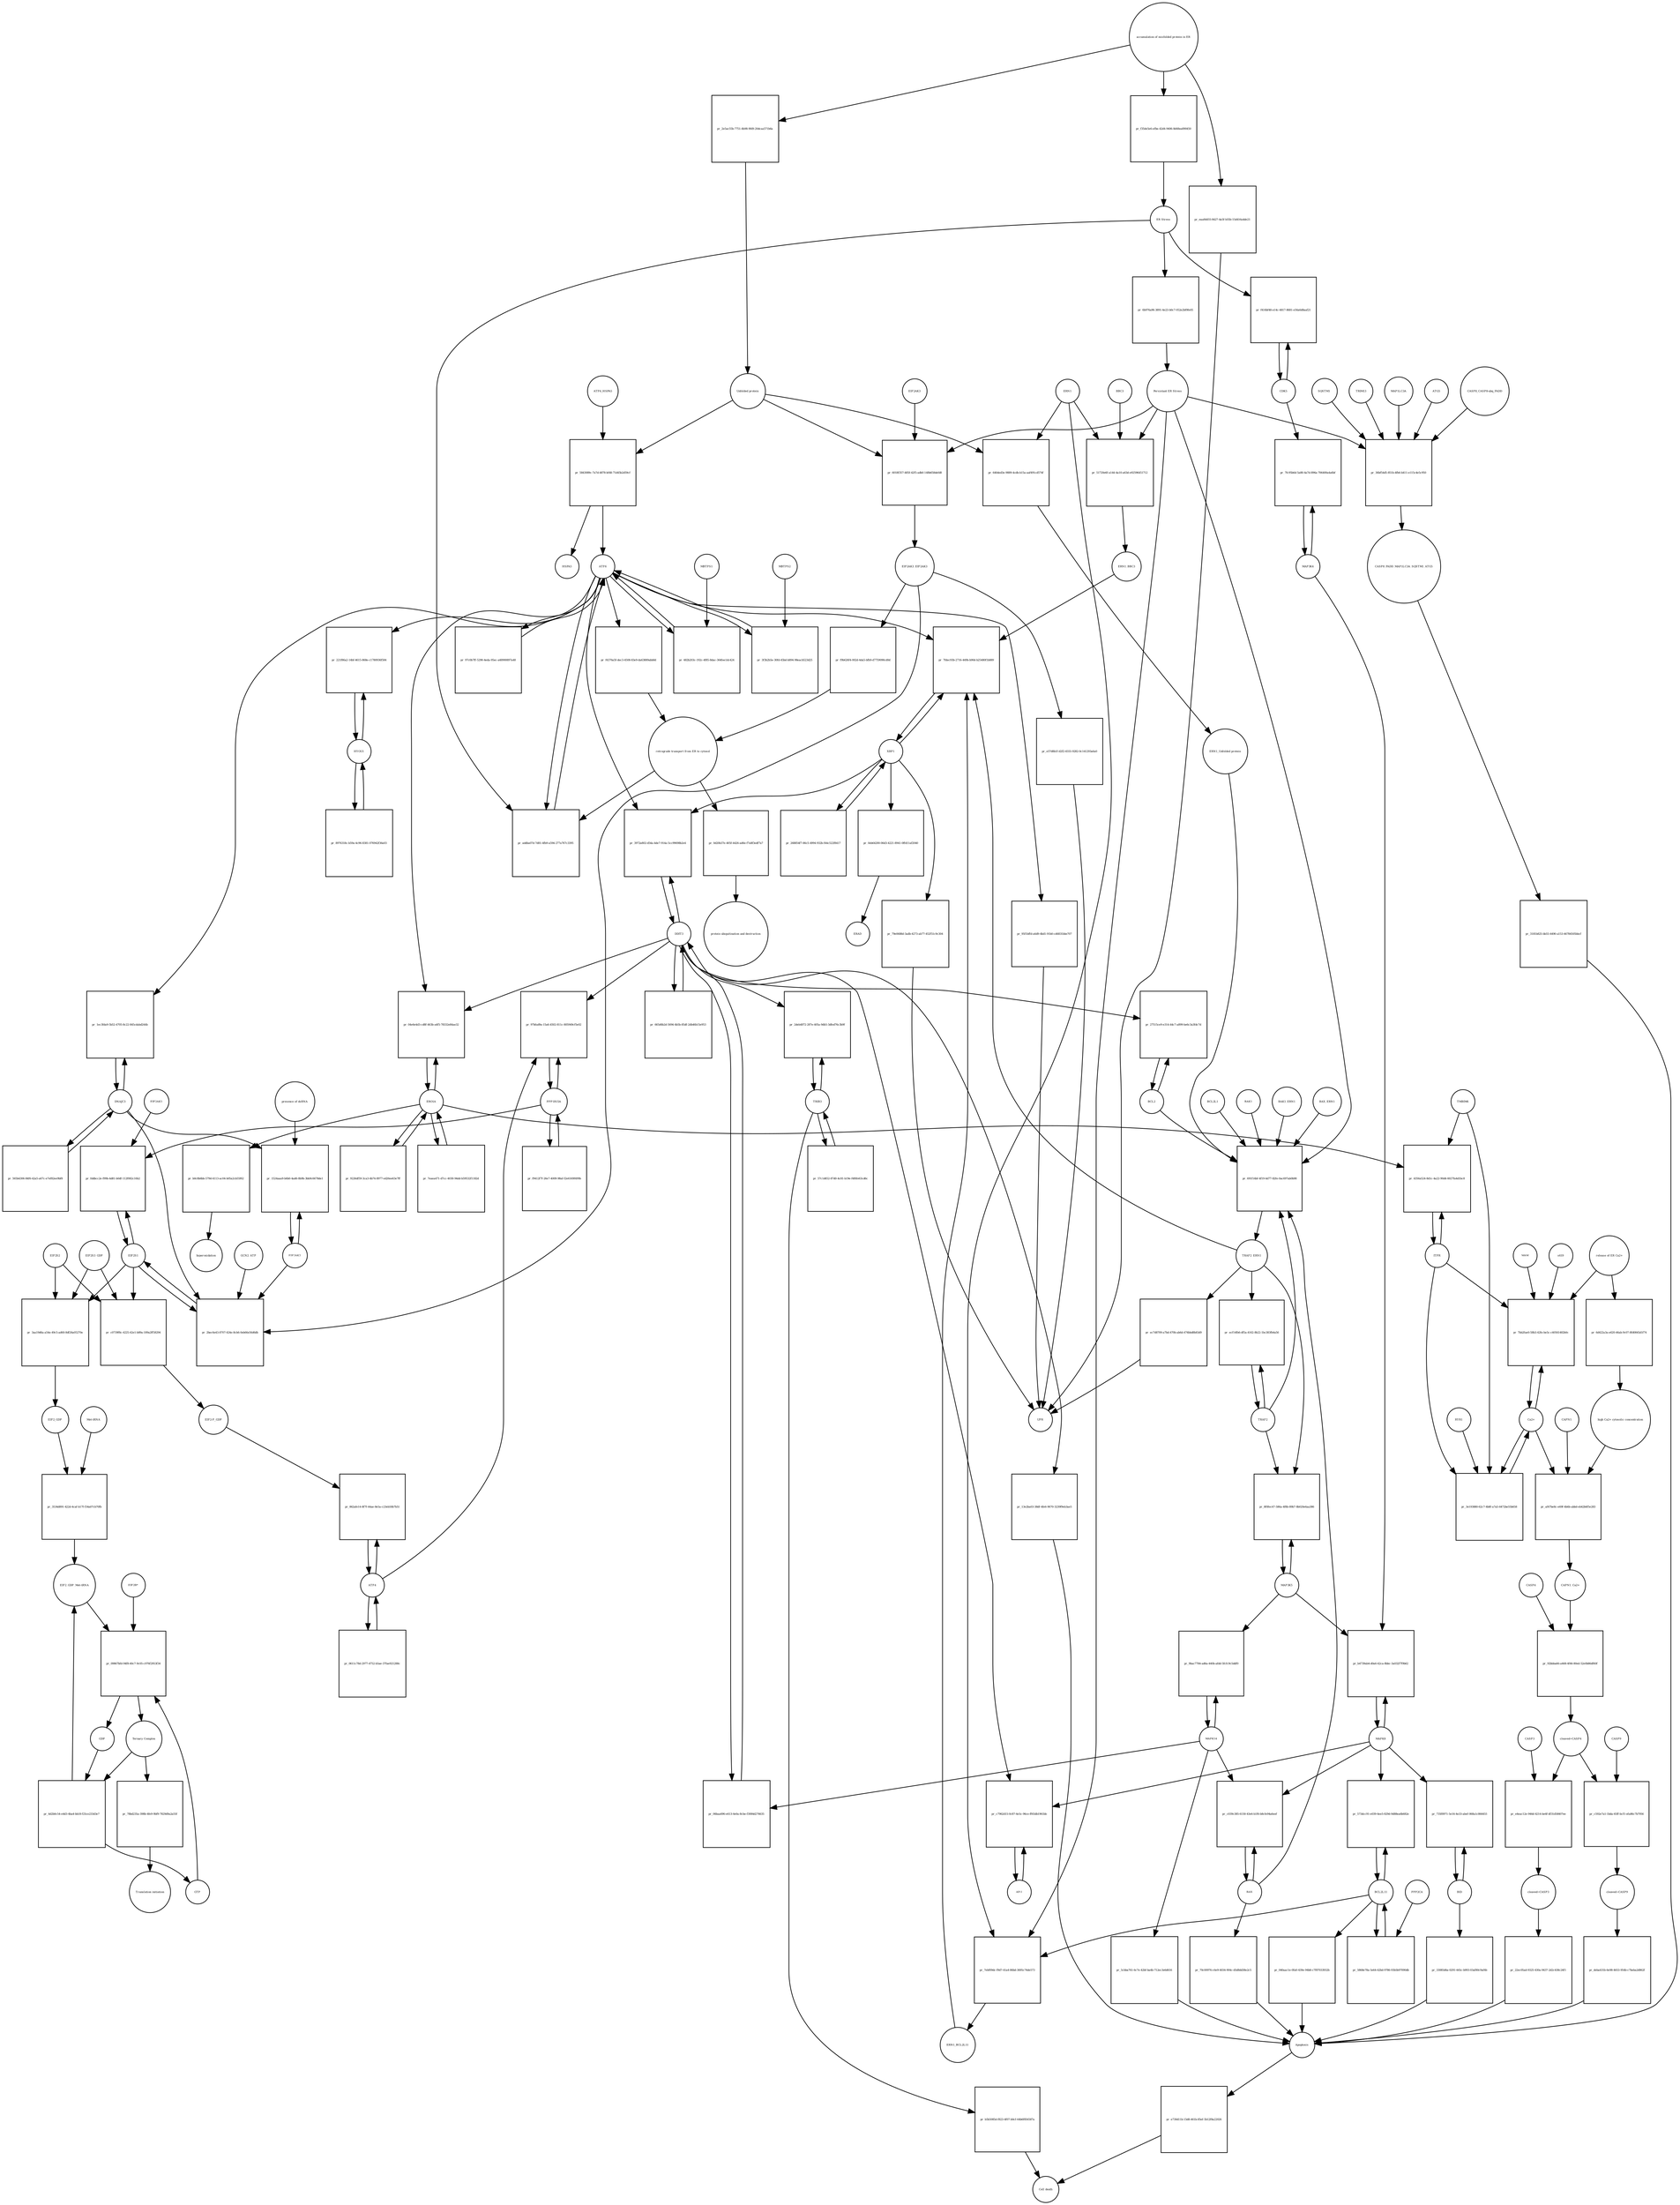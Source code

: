 strict digraph  {
ATF6_HSPA5 [annotation="", bipartite=0, cls=complex, fontsize=4, label=ATF6_HSPA5, shape=circle];
"pr_5843089c-7a7d-4878-bf48-71d45b2d59cf" [annotation="", bipartite=1, cls=process, fontsize=4, label="pr_5843089c-7a7d-4878-bf48-71d45b2d59cf", shape=square];
ATF6 [annotation="urn_miriam_hgnc.symbol_ATF6", bipartite=0, cls=macromolecule, fontsize=4, label=ATF6, shape=circle];
HSPA5 [annotation="urn_miriam_hgnc.symbol_HSPA5", bipartite=0, cls=macromolecule, fontsize=4, label=HSPA5, shape=circle];
"Unfolded protein" [annotation="", bipartite=0, cls=macromolecule, fontsize=4, label="Unfolded protein", shape=circle];
ERN1 [annotation="urn_miriam_hgnc.symbol_ERN1", bipartite=0, cls=macromolecule, fontsize=4, label=ERN1, shape=circle];
"pr_640ded3e-9889-4cdb-b15a-aaf491cd574f" [annotation="", bipartite=1, cls=process, fontsize=4, label="pr_640ded3e-9889-4cdb-b15a-aaf491cd574f", shape=square];
"ERN1_Unfolded protein" [annotation="", bipartite=0, cls=complex, fontsize=4, label="ERN1_Unfolded protein", shape=circle];
EIF2AK3_EIF2AK3 [annotation="", bipartite=0, cls=complex, fontsize=4, label=EIF2AK3_EIF2AK3, shape=circle];
"pr_f9b626f4-002d-4da5-bfb9-d7759090cd0d" [annotation="", bipartite=1, cls=process, fontsize=4, label="pr_f9b626f4-002d-4da5-bfb9-d7759090cd0d", shape=square];
"retrograde transport from ER to cytosol" [annotation="", bipartite=0, cls=phenotype, fontsize=4, label="retrograde transport from ER to cytosol", shape=circle];
"pr_f4376a5f-dec3-4508-83e9-da63889abb8d" [annotation="", bipartite=1, cls=process, fontsize=4, label="pr_f4376a5f-dec3-4508-83e9-da63889abb8d", shape=square];
"pr_0d20b37e-405f-4426-ad6e-f7a8f3edf7a7" [annotation="", bipartite=1, cls=process, fontsize=4, label="pr_0d20b37e-405f-4426-ad6e-f7a8f3edf7a7", shape=square];
"protein ubiquitination and destruction" [annotation="", bipartite=0, cls=phenotype, fontsize=4, label="protein ubiquitination and destruction", shape=circle];
"pr_691f14bf-4f19-4d77-82fe-0ac697ab0b98" [annotation="", bipartite=1, cls=process, fontsize=4, label="pr_691f14bf-4f19-4d77-82fe-0ac697ab0b98", shape=square];
TRAF2_ERN1 [annotation="", bipartite=0, cls=complex, fontsize=4, label=TRAF2_ERN1, shape=circle];
BAK1_ERN1 [annotation="", bipartite=0, cls=complex, fontsize=4, label=BAK1_ERN1, shape=circle];
BAX_ERN1 [annotation="", bipartite=0, cls=complex, fontsize=4, label=BAX_ERN1, shape=circle];
BCL2 [annotation="urn_miriam_hgnc.symbol_BCL2", bipartite=0, cls="nucleic acid feature", fontsize=4, label=BCL2, shape=circle];
BCL2L1 [annotation="urn_miriam_hgnc.symbol_BCL2L1", bipartite=0, cls=macromolecule, fontsize=4, label=BCL2L1, shape=circle];
"Persistant ER Stress" [annotation="", bipartite=0, cls=phenotype, fontsize=4, label="Persistant ER Stress", shape=circle];
BAX [annotation="urn_miriam_hgnc.symbol_BAX", bipartite=0, cls=macromolecule, fontsize=4, label=BAX, shape=circle];
BAK1 [annotation="urn_miriam_hgnc.symbol_BAK1", bipartite=0, cls=macromolecule, fontsize=4, label=BAK1, shape=circle];
TRAF2 [annotation="urn_miriam_hgnc.symbol_TRAF2", bipartite=0, cls=macromolecule, fontsize=4, label=TRAF2, shape=circle];
XBP1 [annotation="urn_miriam_hgnc.symbol_XBP1", bipartite=0, cls=macromolecule, fontsize=4, label=XBP1, shape=circle];
"pr_7fdec93b-2716-449b-b90d-b25480f1b889" [annotation="", bipartite=1, cls=process, fontsize=4, label="pr_7fdec93b-2716-449b-b90d-b25480f1b889", shape=square];
ERN1_BBC3 [annotation="", bipartite=0, cls=complex, fontsize=4, label=ERN1_BBC3, shape=circle];
ERN1_BCL2L11 [annotation="", bipartite=0, cls=complex, fontsize=4, label=ERN1_BCL2L11, shape=circle];
"pr_268854f7-86c5-4994-932b-f44c522f8417" [annotation="", bipartite=1, cls=process, fontsize=4, label="pr_268854f7-86c5-4994-932b-f44c522f8417", shape=square];
"pr_0eb64200-06d3-4221-8941-0ffd11af2040" [annotation="", bipartite=1, cls=process, fontsize=4, label="pr_0eb64200-06d3-4221-8941-0ffd11af2040", shape=square];
ERAD [annotation="", bipartite=0, cls=phenotype, fontsize=4, label=ERAD, shape=circle];
"pr_79e0688d-3adb-4273-ab77-452f51c9c304" [annotation="", bipartite=1, cls=process, fontsize=4, label="pr_79e0688d-3adb-4273-ab77-452f51c9c304", shape=square];
UPR [annotation="", bipartite=0, cls=phenotype, fontsize=4, label=UPR, shape=circle];
"pr_ecf14fb6-df5a-4162-8b22-1bc383fb4a56" [annotation="", bipartite=1, cls=process, fontsize=4, label="pr_ecf14fb6-df5a-4162-8b22-1bc383fb4a56", shape=square];
MAPK8 [annotation="urn_miriam_hgnc.symbol_MAPK8", bipartite=0, cls=macromolecule, fontsize=4, label=MAPK8, shape=circle];
"pr_b4739ab4-d0a6-42ca-8bbc-3a032f7f9b62" [annotation="", bipartite=1, cls=process, fontsize=4, label="pr_b4739ab4-d0a6-42ca-8bbc-3a032f7f9b62", shape=square];
MAP3K4 [annotation="urn_miriam_hgnc.symbol_MAP3K4", bipartite=0, cls=macromolecule, fontsize=4, label=MAP3K4, shape=circle];
MAP3K5 [annotation="urn_miriam_hgnc.symbol_MAP3K5", bipartite=0, cls=macromolecule, fontsize=4, label=MAP3K5, shape=circle];
MAPK14 [annotation="urn_miriam_hgnc.symbol_MAPK14", bipartite=0, cls=macromolecule, fontsize=4, label=MAPK14, shape=circle];
"pr_9bac7784-ad6a-440b-afdd-5fcfc9c5ddf0" [annotation="", bipartite=1, cls=process, fontsize=4, label="pr_9bac7784-ad6a-440b-afdd-5fcfc9c5ddf0", shape=square];
"pr_5cbba761-6c7e-42bf-ba4b-712ec3e6d616" [annotation="", bipartite=1, cls=process, fontsize=4, label="pr_5cbba761-6c7e-42bf-ba4b-712ec3e6d616", shape=square];
Apoptosis [annotation="", bipartite=0, cls=phenotype, fontsize=4, label=Apoptosis, shape=circle];
DDIT3 [annotation="urn_miriam_hgnc.symbol_DDIT3", bipartite=0, cls=macromolecule, fontsize=4, label=DDIT3, shape=circle];
"pr_06baa696-e613-4e0a-8cbe-f3084d276635" [annotation="", bipartite=1, cls=process, fontsize=4, label="pr_06baa696-e613-4e0a-8cbe-f3084d276635", shape=square];
"pr_13e2ba03-38df-4fe6-9670-3239f9eb3ae5" [annotation="", bipartite=1, cls=process, fontsize=4, label="pr_13e2ba03-38df-4fe6-9670-3239f9eb3ae5", shape=square];
"pr_27515ce9-e314-44c7-a899-be6c3a3fdc7d" [annotation="", bipartite=1, cls=process, fontsize=4, label="pr_27515ce9-e314-44c7-a899-be6c3a3fdc7d", shape=square];
"pr_addba07d-7d81-4fb9-a594-277a767c3395" [annotation="", bipartite=1, cls=process, fontsize=4, label="pr_addba07d-7d81-4fb9-a594-277a767c3395", shape=square];
"ER Stress" [annotation="", bipartite=0, cls=phenotype, fontsize=4, label="ER Stress", shape=circle];
"pr_482b203c-192c-4f85-8dac-364fee1dc424" [annotation="", bipartite=1, cls=process, fontsize=4, label="pr_482b203c-192c-4f85-8dac-364fee1dc424", shape=square];
MBTPS1 [annotation="urn_miriam_hgnc.symbol_MBTPS1", bipartite=0, cls=macromolecule, fontsize=4, label=MBTPS1, shape=circle];
"pr_3f3b2b5e-30fd-45bd-b894-98eacb523d25" [annotation="", bipartite=1, cls=process, fontsize=4, label="pr_3f3b2b5e-30fd-45bd-b894-98eacb523d25", shape=square];
MBTPS2 [annotation="urn_miriam_hgnc.symbol_MBTPS2", bipartite=0, cls=macromolecule, fontsize=4, label=MBTPS2, shape=circle];
"pr_97c0b7ff-5290-4eda-95ec-a48900897a48" [annotation="", bipartite=1, cls=process, fontsize=4, label="pr_97c0b7ff-5290-4eda-95ec-a48900897a48", shape=square];
"pr_665d6b2d-5694-4b5b-85df-2db46b15e953" [annotation="", bipartite=1, cls=process, fontsize=4, label="pr_665d6b2d-5694-4b5b-85df-2db46b15e953", shape=square];
"pr_3972a802-d54a-4de7-914a-5cc99698b2e4" [annotation="", bipartite=1, cls=process, fontsize=4, label="pr_3972a802-d54a-4de7-914a-5cc99698b2e4", shape=square];
EIF2S1 [annotation="urn_miriam_hgnc.symbol_EIF2S1", bipartite=0, cls=macromolecule, fontsize=4, label=EIF2S1, shape=circle];
"pr_2bec6e43-8707-424e-8cb6-0eb66e56d6db" [annotation="", bipartite=1, cls=process, fontsize=4, label="pr_2bec6e43-8707-424e-8cb6-0eb66e56d6db", shape=square];
GCN2_ATP [annotation="", bipartite=0, cls=complex, fontsize=4, label=GCN2_ATP, shape=circle];
EIF2AK2 [annotation="urn_miriam_hgnc.symbol_EIF2AK2", bipartite=0, cls=macromolecule, fontsize=4, label=EIF2AK2, shape=circle];
DNAJC3 [annotation="urn_miriam_hgnc.symbol_DNAJC3", bipartite=0, cls=macromolecule, fontsize=4, label=DNAJC3, shape=circle];
EIF2S2 [annotation="urn_miriam_hgnc.symbol_EIF2S2", bipartite=0, cls=macromolecule, fontsize=4, label=EIF2S2, shape=circle];
"pr_3aa19d6a-a54e-49c5-ad60-8df26a05270e" [annotation="", bipartite=1, cls=process, fontsize=4, label="pr_3aa19d6a-a54e-49c5-ad60-8df26a05270e", shape=square];
EIF2S3_GDP [annotation="", bipartite=0, cls=complex, fontsize=4, label=EIF2S3_GDP, shape=circle];
EIF2_GDP [annotation="", bipartite=0, cls=complex, fontsize=4, label=EIF2_GDP, shape=circle];
"EIF2_GDP_Met-tRNA" [annotation="", bipartite=0, cls=complex, fontsize=4, label="EIF2_GDP_Met-tRNA", shape=circle];
"pr_09867bfd-94f8-40c7-9c05-c976f2953f34" [annotation="", bipartite=1, cls=process, fontsize=4, label="pr_09867bfd-94f8-40c7-9c05-c976f2953f34", shape=square];
"Ternary Complex" [annotation="", bipartite=0, cls=complex, fontsize=4, label="Ternary Complex", shape=circle];
"EIF2B*" [annotation="", bipartite=0, cls=complex, fontsize=4, label="EIF2B*", shape=circle];
GTP [annotation="urn_miriam_obo.chebi_CHEBI%3A57600", bipartite=0, cls="simple chemical", fontsize=4, label=GTP, shape=circle];
GDP [annotation="urn_miriam_obo.chebi_CHEBI%3A65180", bipartite=0, cls="simple chemical", fontsize=4, label=GDP, shape=circle];
"pr_4d2b0c54-e4d3-4ba4-bb18-f25ce233d3e7" [annotation="", bipartite=1, cls=process, fontsize=4, label="pr_4d2b0c54-e4d3-4ba4-bb18-f25ce233d3e7", shape=square];
ATF4 [annotation="urn_miriam_hgnc.symbol_ATF4", bipartite=0, cls=macromolecule, fontsize=4, label=ATF4, shape=circle];
"pr_862afe14-8f7f-44ae-8e5a-c23eb50b7b51" [annotation="", bipartite=1, cls=process, fontsize=4, label="pr_862afe14-8f7f-44ae-8e5a-c23eb50b7b51", shape=square];
"EIF2-P_GDP" [annotation="", bipartite=0, cls=complex, fontsize=4, label="EIF2-P_GDP", shape=circle];
"pr_0611c78d-2977-4752-b5ae-37fae921288c" [annotation="", bipartite=1, cls=process, fontsize=4, label="pr_0611c78d-2977-4752-b5ae-37fae921288c", shape=square];
PPP1R15A [annotation="urn_miriam_hgnc.symbol_PPP1R15A", bipartite=0, cls=macromolecule, fontsize=4, label=PPP1R15A, shape=circle];
"pr_97bfad9a-15a6-4502-811c-805949cf5e02" [annotation="", bipartite=1, cls=process, fontsize=4, label="pr_97bfad9a-15a6-4502-811c-805949cf5e02", shape=square];
"pr_f9412f7f-26e7-4009-98af-f2e6169f499b" [annotation="", bipartite=1, cls=process, fontsize=4, label="pr_f9412f7f-26e7-4009-98af-f2e6169f499b", shape=square];
"pr_78bd235a-398b-4fe9-9bf9-7829d9a2a55f" [annotation="", bipartite=1, cls=process, fontsize=4, label="pr_78bd235a-398b-4fe9-9bf9-7829d9a2a55f", shape=square];
"Translation initiation" [annotation="", bipartite=0, cls=phenotype, fontsize=4, label="Translation initiation", shape=circle];
"pr_8f0fec47-586a-4f8b-89b7-8b020e6aa386" [annotation="", bipartite=1, cls=process, fontsize=4, label="pr_8f0fec47-586a-4f8b-89b7-8b020e6aa386", shape=square];
ERO1A [annotation="urn_miriam_hgnc.symbol_ERO1A", bipartite=0, cls=macromolecule, fontsize=4, label=ERO1A, shape=circle];
"pr_04e6e4d3-cd8f-463b-a4f5-78332e84ae32" [annotation="", bipartite=1, cls=process, fontsize=4, label="pr_04e6e4d3-cd8f-463b-a4f5-78332e84ae32", shape=square];
"pr_7eaea471-d7cc-4030-94dd-b59532f1182d" [annotation="", bipartite=1, cls=process, fontsize=4, label="pr_7eaea471-d7cc-4030-94dd-b59532f1182d", shape=square];
"pr_fddbcc2e-f99b-4d81-b0df-112f082c16b2" [annotation="", bipartite=1, cls=process, fontsize=4, label="pr_fddbcc2e-f99b-4d81-b0df-112f082c16b2", shape=square];
EIF2AK1 [annotation="urn_miriam_hgnc.symbol_EIF2AK1", bipartite=0, cls=macromolecule, fontsize=4, label=EIF2AK1, shape=circle];
"pr_c039c385-6150-43e6-b1f6-b8cfe94a6eef" [annotation="", bipartite=1, cls=process, fontsize=4, label="pr_c039c385-6150-43e6-b1f6-b8cfe94a6eef", shape=square];
"pr_70c00976-c6e9-4034-904c-d5d8dd38e2c5" [annotation="", bipartite=1, cls=process, fontsize=4, label="pr_70c00976-c6e9-4034-904c-d5d8dd38e2c5", shape=square];
"Ca2+" [annotation="urn_miriam_obo.chebi_CHEBI%3A29108", bipartite=0, cls="simple chemical", fontsize=4, label="Ca2+", shape=circle];
"pr_7bb2fae0-58b3-42fe-be5c-c40561482b0c" [annotation="", bipartite=1, cls=process, fontsize=4, label="pr_7bb2fae0-58b3-42fe-be5c-c40561482b0c", shape=square];
"release of ER Ca2+" [annotation="", bipartite=0, cls=phenotype, fontsize=4, label="release of ER Ca2+", shape=circle];
ITPR [annotation="urn_miriam_hgnc.symbol_ITPR1|urn_miriam_hgnc.symbol_ITPR2|urn_miriam_hgnc.symbol_ITPR3", bipartite=0, cls=macromolecule, fontsize=4, label=ITPR, shape=circle];
MAM [annotation="", bipartite=0, cls=phenotype, fontsize=4, label=MAM, shape=circle];
s619 [annotation="", bipartite=0, cls=complex, fontsize=4, label=s619, shape=circle];
"pr_7fc95b6d-5a80-4a7d-896a-706400a4a6bf" [annotation="", bipartite=1, cls=process, fontsize=4, label="pr_7fc95b6d-5a80-4a7d-896a-706400a4a6bf", shape=square];
CDK5 [annotation="urn_miriam_hgnc.symbol_CDK5", bipartite=0, cls=macromolecule, fontsize=4, label=CDK5, shape=circle];
"pr_f416bf48-e14c-4817-8681-e56a6d8aaf21" [annotation="", bipartite=1, cls="uncertain process", fontsize=4, label="pr_f416bf48-e14c-4817-8681-e56a6d8aaf21", shape=square];
"pr_e730d11b-15d8-461b-85ef-5b12f8a22026" [annotation="", bipartite=1, cls=process, fontsize=4, label="pr_e730d11b-15d8-461b-85ef-5b12f8a22026", shape=square];
"Cell death" [annotation="", bipartite=0, cls=phenotype, fontsize=4, label="Cell death", shape=circle];
"pr_3e193880-62c7-4b8f-a7a5-6472be55b658" [annotation="", bipartite=1, cls=process, fontsize=4, label="pr_3e193880-62c7-4b8f-a7a5-6472be55b658", shape=square];
TMBIM6 [annotation="urn_miriam_hgnc.symbol_TMBIM6", bipartite=0, cls=macromolecule, fontsize=4, label=TMBIM6, shape=circle];
RYR1 [annotation="urn_miriam_hgnc.symbol_RYR1", bipartite=0, cls=macromolecule, fontsize=4, label=RYR1, shape=circle];
EIF2AK3 [annotation="urn_miriam_hgnc.symbol_EIF2AK3", bipartite=0, cls=macromolecule, fontsize=4, label=EIF2AK3, shape=circle];
"pr_6018f357-485f-42f5-adb0-148b658defd8" [annotation="", bipartite=1, cls=process, fontsize=4, label="pr_6018f357-485f-42f5-adb0-148b658defd8", shape=square];
"pr_b0c8b6bb-579d-4113-ac04-b05a2cb55f62" [annotation="", bipartite=1, cls=process, fontsize=4, label="pr_b0c8b6bb-579d-4113-ac04-b05a2cb55f62", shape=square];
hyperoxidation [annotation="", bipartite=0, cls=phenotype, fontsize=4, label=hyperoxidation, shape=circle];
"pr_9226df59-3ca3-4b74-8977-ed26ee63e7ff" [annotation="", bipartite=1, cls=process, fontsize=4, label="pr_9226df59-3ca3-4b74-8977-ed26ee63e7ff", shape=square];
"pr_6b976a96-3891-4e23-b0c7-052e2bf9fe05" [annotation="", bipartite=1, cls=process, fontsize=4, label="pr_6b976a96-3891-4e23-b0c7-052e2bf9fe05", shape=square];
"CASP8_CASP8-ubq_FADD" [annotation="", bipartite=0, cls=complex, fontsize=4, label="CASP8_CASP8-ubq_FADD", shape=circle];
"pr_36bf54d5-851b-4fb6-b411-e115c4e5c950" [annotation="", bipartite=1, cls=process, fontsize=4, label="pr_36bf54d5-851b-4fb6-b411-e115c4e5c950", shape=square];
"SQSTM1 " [annotation="urn_miriam_hgnc.symbol_SQSTM1", bipartite=0, cls=macromolecule, fontsize=4, label="SQSTM1 ", shape=circle];
CASP8_FADD_MAP1LC3A_SQSTM1_ATG5 [annotation="", bipartite=0, cls=complex, fontsize=4, label=CASP8_FADD_MAP1LC3A_SQSTM1_ATG5, shape=circle];
TRIM13 [annotation="urn_miriam_hgnc.symbol_TRIM13", bipartite=0, cls=macromolecule, fontsize=4, label=TRIM13, shape=circle];
MAP1LC3A [annotation="urn_miriam_hgnc.symbol_MAP1LC3A", bipartite=0, cls=macromolecule, fontsize=4, label=MAP1LC3A, shape=circle];
ATG5 [annotation="urn_miriam_hgnc.symbol_ATG5", bipartite=0, cls=macromolecule, fontsize=4, label=ATG5, shape=circle];
"pr_3181b825-bb55-4490-a153-46784505bbcf" [annotation="", bipartite=1, cls=process, fontsize=4, label="pr_3181b825-bb55-4490-a153-46784505bbcf", shape=square];
"AP-1" [annotation="urn_miriam_hgnc.symbol_FOS|urn_miriam_hgnc.symbol_FOSB|urn_miriam_hgnc.symbol_FOSL1|urn_miriam_hgnc.symbol_FOSL2|urn_miriam_hgnc.symbol_JUN|urn_miriam_hgnc.symbol_JUNB|urn_miriam_hgnc.symbol_JUND", bipartite=0, cls=macromolecule, fontsize=4, label="AP-1", shape=circle];
"pr_c7962d15-0c87-4e5c-96ce-ff65db1961bb" [annotation="", bipartite=1, cls=process, fontsize=4, label="pr_c7962d15-0c87-4e5c-96ce-ff65db1961bb", shape=square];
"pr_1524aaa9-b6b0-4ad6-8b9b-3bb9c6678de1" [annotation="", bipartite=1, cls=process, fontsize=4, label="pr_1524aaa9-b6b0-4ad6-8b9b-3bb9c6678de1", shape=square];
"presence of dsRNA" [annotation="", bipartite=0, cls=phenotype, fontsize=4, label="presence of dsRNA", shape=circle];
"Met-tRNA" [annotation="urn_miriam_hgnc_HGNC%3A34779", bipartite=0, cls="nucleic acid feature", fontsize=4, label="Met-tRNA", shape=circle];
"pr_3534d891-422d-4caf-b17f-f34a07cb70fb" [annotation="", bipartite=1, cls=process, fontsize=4, label="pr_3534d891-422d-4caf-b17f-f34a07cb70fb", shape=square];
"pr_c0739f8c-4225-42e1-b89a-189a2ff58294" [annotation="", bipartite=1, cls=process, fontsize=4, label="pr_c0739f8c-4225-42e1-b89a-189a2ff58294", shape=square];
"accumulation of misfolded protein in ER" [annotation="", bipartite=0, cls=phenotype, fontsize=4, label="accumulation of misfolded protein in ER", shape=circle];
"pr_2e5ac55b-7751-4b98-9fd9-20dcaa571b6a" [annotation="", bipartite=1, cls=process, fontsize=4, label="pr_2e5ac55b-7751-4b98-9fd9-20dcaa571b6a", shape=square];
"pr_f35de5e6-efbe-42d4-9406-8d48ea890450" [annotation="", bipartite=1, cls=process, fontsize=4, label="pr_f35de5e6-efbe-42d4-9406-8d48ea890450", shape=square];
"pr_eaa84455-8427-4a5f-b55b-15d416a4de21" [annotation="", bipartite=1, cls=process, fontsize=4, label="pr_eaa84455-8427-4a5f-b55b-15d416a4de21", shape=square];
"pr_e57d8b1f-d2f2-4555-9282-0c141293a6a0" [annotation="", bipartite=1, cls=process, fontsize=4, label="pr_e57d8b1f-d2f2-4555-9282-0c141293a6a0", shape=square];
"pr_ec7d8709-a7bd-470b-ab6d-474bbd8b83d9" [annotation="", bipartite=1, cls=process, fontsize=4, label="pr_ec7d8709-a7bd-470b-ab6d-474bbd8b83d9", shape=square];
"pr_95f1bffd-a6d9-4bd1-91b0-cd6831bbe707" [annotation="", bipartite=1, cls=process, fontsize=4, label="pr_95f1bffd-a6d9-4bd1-91b0-cd6831bbe707", shape=square];
BCL2L11 [annotation="urn_miriam_hgnc.symbol_BCL2L11", bipartite=0, cls=macromolecule, fontsize=4, label=BCL2L11, shape=circle];
"pr_573dcc91-e039-4ee5-829d-9d88ea6b682e" [annotation="", bipartite=1, cls=process, fontsize=4, label="pr_573dcc91-e039-4ee5-829d-9d88ea6b682e", shape=square];
BID [annotation="urn_miriam_hgnc.symbol_BID", bipartite=0, cls=macromolecule, fontsize=4, label=BID, shape=circle];
"pr_735f8971-5e16-4e33-abef-068a1c866455" [annotation="", bipartite=1, cls=process, fontsize=4, label="pr_735f8971-5e16-4e33-abef-068a1c866455", shape=square];
"pr_040aac1e-0fa0-439e-94b8-c7f87033932b" [annotation="", bipartite=1, cls=process, fontsize=4, label="pr_040aac1e-0fa0-439e-94b8-c7f87033932b", shape=square];
"pr_33085d6a-0291-445c-b993-03af80c9af4b" [annotation="", bipartite=1, cls=process, fontsize=4, label="pr_33085d6a-0291-445c-b993-03af80c9af4b", shape=square];
"pr_7ebf09dc-f9d7-41a4-86bd-3695c74de573" [annotation="", bipartite=1, cls=process, fontsize=4, label="pr_7ebf09dc-f9d7-41a4-86bd-3695c74de573", shape=square];
"pr_51720e6f-a144-4a10-a63d-e92596451712" [annotation="", bipartite=1, cls=process, fontsize=4, label="pr_51720e6f-a144-4a10-a63d-e92596451712", shape=square];
BBC3 [annotation="urn_miriam_hgnc.symbol_BBC3", bipartite=0, cls=macromolecule, fontsize=4, label=BBC3, shape=circle];
"pr_5868e78a-5e64-42bd-9786-93b5b97090db" [annotation="", bipartite=1, cls=process, fontsize=4, label="pr_5868e78a-5e64-42bd-9786-93b5b97090db", shape=square];
PPP2CA [annotation="urn_miriam_hgnc.symbol_PPP2CA", bipartite=0, cls=macromolecule, fontsize=4, label=PPP2CA, shape=circle];
TRIB3 [annotation="urn_miriam_hgnc.symbol_TRIB3", bipartite=0, cls=macromolecule, fontsize=4, label=TRIB3, shape=circle];
"pr_2deb4872-287e-405a-9db5-3dfed76c3b9f" [annotation="", bipartite=1, cls=process, fontsize=4, label="pr_2deb4872-287e-405a-9db5-3dfed76c3b9f", shape=square];
"pr_57c1d652-87d0-4c81-b19e-f4f6fe63cd6c" [annotation="", bipartite=1, cls=process, fontsize=4, label="pr_57c1d652-87d0-4c81-b19e-f4f6fe63cd6c", shape=square];
"pr_b5b5085d-f823-4f07-b0cf-64b6f856587a" [annotation="", bipartite=1, cls=process, fontsize=4, label="pr_b5b5085d-f823-4f07-b0cf-64b6f856587a", shape=square];
"pr_6d422a3a-e620-46ab-9c07-8fd0845d1f74" [annotation="", bipartite=1, cls=process, fontsize=4, label="pr_6d422a3a-e620-46ab-9c07-8fd0845d1f74", shape=square];
"high Ca2+ cytosolic concentration" [annotation="", bipartite=0, cls=phenotype, fontsize=4, label="high Ca2+ cytosolic concentration", shape=circle];
"pr_1ec3fda9-5b52-4705-8c22-845cdabd244b" [annotation="", bipartite=1, cls=process, fontsize=4, label="pr_1ec3fda9-5b52-4705-8c22-845cdabd244b", shape=square];
"pr_565b4306-84f6-42a5-a67c-e7ef82ee9bf8" [annotation="", bipartite=1, cls=process, fontsize=4, label="pr_565b4306-84f6-42a5-a67c-e7ef82ee9bf8", shape=square];
"pr_4356a524-8d1c-4a22-90d4-6027fa4d1bc8" [annotation="", bipartite=1, cls=process, fontsize=4, label="pr_4356a524-8d1c-4a22-90d4-6027fa4d1bc8", shape=square];
CASP4 [annotation="urn_miriam_hgnc.symbol_CASP4", bipartite=0, cls=macromolecule, fontsize=4, label=CASP4, shape=circle];
"pr_92bbba66-a468-4f46-80ed-52e0b86df60f" [annotation="", bipartite=1, cls=process, fontsize=4, label="pr_92bbba66-a468-4f46-80ed-52e0b86df60f", shape=square];
"cleaved~CASP4" [annotation="urn_miriam_hgnc.symbol_CASP4", bipartite=0, cls=macromolecule, fontsize=4, label="cleaved~CASP4", shape=circle];
"CAPN1_Ca2+" [annotation="", bipartite=0, cls=complex, fontsize=4, label="CAPN1_Ca2+", shape=circle];
CASP3 [annotation="urn_miriam_hgnc.symbol_CASP3", bipartite=0, cls=macromolecule, fontsize=4, label=CASP3, shape=circle];
"pr_e4eac12e-946d-4214-be6f-df31d58407ee" [annotation="", bipartite=1, cls=process, fontsize=4, label="pr_e4eac12e-946d-4214-be6f-df31d58407ee", shape=square];
"cleaved~CASP3" [annotation="urn_miriam_hgnc.symbol_CASP3", bipartite=0, cls=macromolecule, fontsize=4, label="cleaved~CASP3", shape=circle];
CASP9 [annotation="urn_miriam_hgnc.symbol_CSAP9", bipartite=0, cls=macromolecule, fontsize=4, label=CASP9, shape=circle];
"pr_c592e7a1-1bda-45ff-bcf1-efa86c7b7956" [annotation="", bipartite=1, cls=process, fontsize=4, label="pr_c592e7a1-1bda-45ff-bcf1-efa86c7b7956", shape=square];
"cleaved~CASP9" [annotation="urn_miriam_hgnc.symbol_CASP9", bipartite=0, cls=macromolecule, fontsize=4, label="cleaved~CASP9", shape=circle];
CAPN1 [annotation="urn_miriam_hgnc.symbol_CAPN1", bipartite=0, cls=macromolecule, fontsize=4, label=CAPN1, shape=circle];
"pr_af47be8c-e69f-4b6b-abbd-eb42b6f5e283" [annotation="", bipartite=1, cls=process, fontsize=4, label="pr_af47be8c-e69f-4b6b-abbd-eb42b6f5e283", shape=square];
"pr_22ec05ad-9325-430a-9437-2d2c438c24f1" [annotation="", bipartite=1, cls=process, fontsize=4, label="pr_22ec05ad-9325-430a-9437-2d2c438c24f1", shape=square];
"pr_deba431b-6e98-4653-954b-c7beba2d862f" [annotation="", bipartite=1, cls=process, fontsize=4, label="pr_deba431b-6e98-4653-954b-c7beba2d862f", shape=square];
HYOU1 [annotation="urn_miriam_hgnc.symbol_HYOU1", bipartite=0, cls=macromolecule, fontsize=4, label=HYOU1, shape=circle];
"pr_221f86a2-14bf-4615-868e-c1780936f584" [annotation="", bipartite=1, cls=process, fontsize=4, label="pr_221f86a2-14bf-4615-868e-c1780936f584", shape=square];
"pr_8976318c-b59a-4c96-8381-076942f36a03" [annotation="", bipartite=1, cls=process, fontsize=4, label="pr_8976318c-b59a-4c96-8381-076942f36a03", shape=square];
ATF6_HSPA5 -> "pr_5843089c-7a7d-4878-bf48-71d45b2d59cf"  [annotation="", interaction_type=consumption];
"pr_5843089c-7a7d-4878-bf48-71d45b2d59cf" -> ATF6  [annotation="", interaction_type=production];
"pr_5843089c-7a7d-4878-bf48-71d45b2d59cf" -> HSPA5  [annotation="", interaction_type=production];
ATF6 -> "pr_f4376a5f-dec3-4508-83e9-da63889abb8d"  [annotation="", interaction_type=consumption];
ATF6 -> "pr_7fdec93b-2716-449b-b90d-b25480f1b889"  [annotation="urn_miriam_pubmed_26587781|urn_miriam_pubmed_23430059", interaction_type=catalysis];
ATF6 -> "pr_addba07d-7d81-4fb9-a594-277a767c3395"  [annotation="", interaction_type=consumption];
ATF6 -> "pr_482b203c-192c-4f85-8dac-364fee1dc424"  [annotation="", interaction_type=consumption];
ATF6 -> "pr_3f3b2b5e-30fd-45bd-b894-98eacb523d25"  [annotation="", interaction_type=consumption];
ATF6 -> "pr_97c0b7ff-5290-4eda-95ec-a48900897a48"  [annotation="", interaction_type=consumption];
ATF6 -> "pr_3972a802-d54a-4de7-914a-5cc99698b2e4"  [annotation="urn_miriam_pubmed_26587781|urn_miriam_pubmed_17991856|urn_miriam_pubmed_28843399", interaction_type=catalysis];
ATF6 -> "pr_04e6e4d3-cd8f-463b-a4f5-78332e84ae32"  [annotation="urn_miriam_pubmed_23850759|urn_miriam_pubmed_25387528", interaction_type=catalysis];
ATF6 -> "pr_95f1bffd-a6d9-4bd1-91b0-cd6831bbe707"  [annotation="", interaction_type=consumption];
ATF6 -> "pr_1ec3fda9-5b52-4705-8c22-845cdabd244b"  [annotation="urn_miriam_pubmed_12601012|urn_miriam_pubmed_18360008", interaction_type=catalysis];
ATF6 -> "pr_221f86a2-14bf-4615-868e-c1780936f584"  [annotation=urn_miriam_pubmed_18360008, interaction_type=catalysis];
"Unfolded protein" -> "pr_5843089c-7a7d-4878-bf48-71d45b2d59cf"  [annotation="urn_miriam_pubmed_19509052|urn_miriam_pubmed_12847084|urn_miriam_pubmed_23850759", interaction_type=catalysis];
"Unfolded protein" -> "pr_640ded3e-9889-4cdb-b15a-aaf491cd574f"  [annotation="", interaction_type=consumption];
"Unfolded protein" -> "pr_6018f357-485f-42f5-adb0-148b658defd8"  [annotation=urn_miriam_pubmed_17991856, interaction_type=catalysis];
ERN1 -> "pr_640ded3e-9889-4cdb-b15a-aaf491cd574f"  [annotation="", interaction_type=consumption];
ERN1 -> "pr_7ebf09dc-f9d7-41a4-86bd-3695c74de573"  [annotation="", interaction_type=consumption];
ERN1 -> "pr_51720e6f-a144-4a10-a63d-e92596451712"  [annotation="", interaction_type=consumption];
"pr_640ded3e-9889-4cdb-b15a-aaf491cd574f" -> "ERN1_Unfolded protein"  [annotation="", interaction_type=production];
"ERN1_Unfolded protein" -> "pr_691f14bf-4f19-4d77-82fe-0ac697ab0b98"  [annotation="", interaction_type=consumption];
EIF2AK3_EIF2AK3 -> "pr_f9b626f4-002d-4da5-bfb9-d7759090cd0d"  [annotation="", interaction_type=consumption];
EIF2AK3_EIF2AK3 -> "pr_2bec6e43-8707-424e-8cb6-0eb66e56d6db"  [annotation="urn_miriam_pubmed_12667446|urn_miriam_pubmed_16246152|urn_miriam_pubmed_12601012|urn_miriam_pubmed_23850759|urn_miriam_pubmed_18360008|urn_miriam_pubmed_26587781", interaction_type=catalysis];
EIF2AK3_EIF2AK3 -> "pr_e57d8b1f-d2f2-4555-9282-0c141293a6a0"  [annotation="", interaction_type=consumption];
"pr_f9b626f4-002d-4da5-bfb9-d7759090cd0d" -> "retrograde transport from ER to cytosol"  [annotation="", interaction_type=production];
"retrograde transport from ER to cytosol" -> "pr_0d20b37e-405f-4426-ad6e-f7a8f3edf7a7"  [annotation="", interaction_type=consumption];
"retrograde transport from ER to cytosol" -> "pr_addba07d-7d81-4fb9-a594-277a767c3395"  [annotation="urn_miriam_pubmed_18360008|urn_miriam_pubmed_17991856|urn_miriam_pubmed_26587781|urn_miriam_pubmed_12847084", interaction_type=inhibition];
"pr_f4376a5f-dec3-4508-83e9-da63889abb8d" -> "retrograde transport from ER to cytosol"  [annotation="", interaction_type=production];
"pr_0d20b37e-405f-4426-ad6e-f7a8f3edf7a7" -> "protein ubiquitination and destruction"  [annotation="", interaction_type=production];
"pr_691f14bf-4f19-4d77-82fe-0ac697ab0b98" -> TRAF2_ERN1  [annotation="", interaction_type=production];
TRAF2_ERN1 -> "pr_7fdec93b-2716-449b-b90d-b25480f1b889"  [annotation="urn_miriam_pubmed_26587781|urn_miriam_pubmed_23430059", interaction_type=catalysis];
TRAF2_ERN1 -> "pr_ecf14fb6-df5a-4162-8b22-1bc383fb4a56"  [annotation=urn_miriam_pubmed_23850759, interaction_type=catalysis];
TRAF2_ERN1 -> "pr_8f0fec47-586a-4f8b-89b7-8b020e6aa386"  [annotation=urn_miriam_pubmed_23850759, interaction_type=catalysis];
TRAF2_ERN1 -> "pr_ec7d8709-a7bd-470b-ab6d-474bbd8b83d9"  [annotation="", interaction_type=consumption];
BAK1_ERN1 -> "pr_691f14bf-4f19-4d77-82fe-0ac697ab0b98"  [annotation="urn_miriam_pubmed_23850759|urn_miriam_pubmed_23430059|urn_miriam_pubmed_26587781", interaction_type=catalysis];
BAX_ERN1 -> "pr_691f14bf-4f19-4d77-82fe-0ac697ab0b98"  [annotation="urn_miriam_pubmed_23850759|urn_miriam_pubmed_23430059|urn_miriam_pubmed_26587781", interaction_type=catalysis];
BCL2 -> "pr_691f14bf-4f19-4d77-82fe-0ac697ab0b98"  [annotation="urn_miriam_pubmed_23850759|urn_miriam_pubmed_23430059|urn_miriam_pubmed_26587781", interaction_type=inhibition];
BCL2 -> "pr_27515ce9-e314-44c7-a899-be6c3a3fdc7d"  [annotation="", interaction_type=consumption];
BCL2L1 -> "pr_691f14bf-4f19-4d77-82fe-0ac697ab0b98"  [annotation="urn_miriam_pubmed_23850759|urn_miriam_pubmed_23430059|urn_miriam_pubmed_26587781", interaction_type=inhibition];
"Persistant ER Stress" -> "pr_691f14bf-4f19-4d77-82fe-0ac697ab0b98"  [annotation="urn_miriam_pubmed_23850759|urn_miriam_pubmed_23430059|urn_miriam_pubmed_26587781", interaction_type=inhibition];
"Persistant ER Stress" -> "pr_6018f357-485f-42f5-adb0-148b658defd8"  [annotation=urn_miriam_pubmed_17991856, interaction_type=catalysis];
"Persistant ER Stress" -> "pr_36bf54d5-851b-4fb6-b411-e115c4e5c950"  [annotation=urn_miriam_pubmed_17991856, interaction_type=catalysis];
"Persistant ER Stress" -> "pr_7ebf09dc-f9d7-41a4-86bd-3695c74de573"  [annotation="urn_miriam_pubmed_23850759|urn_miriam_pubmed_23430059|urn_miriam_pubmed_26587781", interaction_type=inhibition];
"Persistant ER Stress" -> "pr_51720e6f-a144-4a10-a63d-e92596451712"  [annotation="urn_miriam_pubmed_23430059|urn_miriam_pubmed_17991856", interaction_type=inhibition];
BAX -> "pr_691f14bf-4f19-4d77-82fe-0ac697ab0b98"  [annotation="urn_miriam_pubmed_23850759|urn_miriam_pubmed_23430059|urn_miriam_pubmed_26587781", interaction_type=catalysis];
BAX -> "pr_c039c385-6150-43e6-b1f6-b8cfe94a6eef"  [annotation="", interaction_type=consumption];
BAX -> "pr_70c00976-c6e9-4034-904c-d5d8dd38e2c5"  [annotation="", interaction_type=consumption];
BAK1 -> "pr_691f14bf-4f19-4d77-82fe-0ac697ab0b98"  [annotation="urn_miriam_pubmed_23850759|urn_miriam_pubmed_23430059|urn_miriam_pubmed_26587781", interaction_type=catalysis];
TRAF2 -> "pr_691f14bf-4f19-4d77-82fe-0ac697ab0b98"  [annotation="", interaction_type=consumption];
TRAF2 -> "pr_ecf14fb6-df5a-4162-8b22-1bc383fb4a56"  [annotation="", interaction_type=consumption];
TRAF2 -> "pr_8f0fec47-586a-4f8b-89b7-8b020e6aa386"  [annotation=urn_miriam_pubmed_23850759, interaction_type=catalysis];
XBP1 -> "pr_7fdec93b-2716-449b-b90d-b25480f1b889"  [annotation="", interaction_type=consumption];
XBP1 -> "pr_268854f7-86c5-4994-932b-f44c522f8417"  [annotation="", interaction_type=consumption];
XBP1 -> "pr_0eb64200-06d3-4221-8941-0ffd11af2040"  [annotation="", interaction_type=consumption];
XBP1 -> "pr_79e0688d-3adb-4273-ab77-452f51c9c304"  [annotation="", interaction_type=consumption];
XBP1 -> "pr_3972a802-d54a-4de7-914a-5cc99698b2e4"  [annotation="urn_miriam_pubmed_26587781|urn_miriam_pubmed_17991856|urn_miriam_pubmed_28843399", interaction_type=catalysis];
"pr_7fdec93b-2716-449b-b90d-b25480f1b889" -> XBP1  [annotation="", interaction_type=production];
ERN1_BBC3 -> "pr_7fdec93b-2716-449b-b90d-b25480f1b889"  [annotation="urn_miriam_pubmed_26587781|urn_miriam_pubmed_23430059", interaction_type=catalysis];
ERN1_BCL2L11 -> "pr_7fdec93b-2716-449b-b90d-b25480f1b889"  [annotation="urn_miriam_pubmed_26587781|urn_miriam_pubmed_23430059", interaction_type=catalysis];
"pr_268854f7-86c5-4994-932b-f44c522f8417" -> XBP1  [annotation="", interaction_type=production];
"pr_0eb64200-06d3-4221-8941-0ffd11af2040" -> ERAD  [annotation="", interaction_type=production];
"pr_79e0688d-3adb-4273-ab77-452f51c9c304" -> UPR  [annotation="", interaction_type=production];
"pr_ecf14fb6-df5a-4162-8b22-1bc383fb4a56" -> TRAF2  [annotation="", interaction_type=production];
MAPK8 -> "pr_b4739ab4-d0a6-42ca-8bbc-3a032f7f9b62"  [annotation="", interaction_type=consumption];
MAPK8 -> "pr_c039c385-6150-43e6-b1f6-b8cfe94a6eef"  [annotation="urn_miriam_pubmed_18191217|urn_miriam_pubmed_23430059", interaction_type=catalysis];
MAPK8 -> "pr_c7962d15-0c87-4e5c-96ce-ff65db1961bb"  [annotation="urn_miriam_pubmed_26618107|urn_miriam_pubmed_26587781|urn_miriam_pubmed_23850759", interaction_type=catalysis];
MAPK8 -> "pr_573dcc91-e039-4ee5-829d-9d88ea6b682e"  [annotation="urn_miriam_pubmed_26018731|urn_miriam_pubmed_23850759", interaction_type=catalysis];
MAPK8 -> "pr_735f8971-5e16-4e33-abef-068a1c866455"  [annotation="urn_miriam_pubmed_23430059|urn_miriam_pubmed_11583631", interaction_type=catalysis];
"pr_b4739ab4-d0a6-42ca-8bbc-3a032f7f9b62" -> MAPK8  [annotation="", interaction_type=production];
MAP3K4 -> "pr_b4739ab4-d0a6-42ca-8bbc-3a032f7f9b62"  [annotation="urn_miriam_pubmed_18191217|urn_miriam_pubmed_23850759|urn_miriam_pubmed_26587781", interaction_type=catalysis];
MAP3K4 -> "pr_7fc95b6d-5a80-4a7d-896a-706400a4a6bf"  [annotation="", interaction_type=consumption];
MAP3K5 -> "pr_b4739ab4-d0a6-42ca-8bbc-3a032f7f9b62"  [annotation="urn_miriam_pubmed_18191217|urn_miriam_pubmed_23850759|urn_miriam_pubmed_26587781", interaction_type=catalysis];
MAP3K5 -> "pr_9bac7784-ad6a-440b-afdd-5fcfc9c5ddf0"  [annotation="urn_miriam_pubmed_23850759|urn_miriam_pubmed_12215209", interaction_type=catalysis];
MAP3K5 -> "pr_8f0fec47-586a-4f8b-89b7-8b020e6aa386"  [annotation="", interaction_type=consumption];
MAPK14 -> "pr_9bac7784-ad6a-440b-afdd-5fcfc9c5ddf0"  [annotation="", interaction_type=consumption];
MAPK14 -> "pr_5cbba761-6c7e-42bf-ba4b-712ec3e6d616"  [annotation="", interaction_type=consumption];
MAPK14 -> "pr_06baa696-e613-4e0a-8cbe-f3084d276635"  [annotation="urn_miriam_pubmed_23850759|urn_miriam_pubmed_23430059|urn_miriam_pubmed_26137585", interaction_type=catalysis];
MAPK14 -> "pr_c039c385-6150-43e6-b1f6-b8cfe94a6eef"  [annotation="urn_miriam_pubmed_18191217|urn_miriam_pubmed_23430059", interaction_type=catalysis];
"pr_9bac7784-ad6a-440b-afdd-5fcfc9c5ddf0" -> MAPK14  [annotation="", interaction_type=production];
"pr_5cbba761-6c7e-42bf-ba4b-712ec3e6d616" -> Apoptosis  [annotation="", interaction_type=production];
Apoptosis -> "pr_e730d11b-15d8-461b-85ef-5b12f8a22026"  [annotation="", interaction_type=consumption];
DDIT3 -> "pr_06baa696-e613-4e0a-8cbe-f3084d276635"  [annotation="", interaction_type=consumption];
DDIT3 -> "pr_13e2ba03-38df-4fe6-9670-3239f9eb3ae5"  [annotation="", interaction_type=consumption];
DDIT3 -> "pr_27515ce9-e314-44c7-a899-be6c3a3fdc7d"  [annotation="urn_miriam_pubmed_30662442|urn_miriam_pubmed_23850759", interaction_type=inhibition];
DDIT3 -> "pr_665d6b2d-5694-4b5b-85df-2db46b15e953"  [annotation="", interaction_type=consumption];
DDIT3 -> "pr_3972a802-d54a-4de7-914a-5cc99698b2e4"  [annotation="", interaction_type=consumption];
DDIT3 -> "pr_97bfad9a-15a6-4502-811c-805949cf5e02"  [annotation="urn_miriam_pubmed_23850759|urn_miriam_pubmed_31638256", interaction_type=catalysis];
DDIT3 -> "pr_04e6e4d3-cd8f-463b-a4f5-78332e84ae32"  [annotation="urn_miriam_pubmed_23850759|urn_miriam_pubmed_25387528", interaction_type=catalysis];
DDIT3 -> "pr_c7962d15-0c87-4e5c-96ce-ff65db1961bb"  [annotation="urn_miriam_pubmed_26618107|urn_miriam_pubmed_26587781|urn_miriam_pubmed_23850759", interaction_type=catalysis];
DDIT3 -> "pr_2deb4872-287e-405a-9db5-3dfed76c3b9f"  [annotation="urn_miriam_pubmed_23430059|urn_miriam_pubmed_18940792", interaction_type=catalysis];
"pr_06baa696-e613-4e0a-8cbe-f3084d276635" -> DDIT3  [annotation="", interaction_type=production];
"pr_13e2ba03-38df-4fe6-9670-3239f9eb3ae5" -> Apoptosis  [annotation="", interaction_type=production];
"pr_27515ce9-e314-44c7-a899-be6c3a3fdc7d" -> BCL2  [annotation="", interaction_type=production];
"pr_addba07d-7d81-4fb9-a594-277a767c3395" -> ATF6  [annotation="", interaction_type=production];
"ER Stress" -> "pr_addba07d-7d81-4fb9-a594-277a767c3395"  [annotation="urn_miriam_pubmed_18360008|urn_miriam_pubmed_17991856|urn_miriam_pubmed_26587781|urn_miriam_pubmed_12847084", interaction_type=catalysis];
"ER Stress" -> "pr_f416bf48-e14c-4817-8681-e56a6d8aaf21"  [annotation=urn_miriam_pubmed_22388889, interaction_type=catalysis];
"ER Stress" -> "pr_6b976a96-3891-4e23-b0c7-052e2bf9fe05"  [annotation="", interaction_type=consumption];
"pr_482b203c-192c-4f85-8dac-364fee1dc424" -> ATF6  [annotation="", interaction_type=production];
MBTPS1 -> "pr_482b203c-192c-4f85-8dac-364fee1dc424"  [annotation="urn_miriam_pubmed_18360008|urn_miriam_pubmed_17991856|urn_miriam_pubmed_26587781|urn_miriam_pubmed_23850759", interaction_type=catalysis];
"pr_3f3b2b5e-30fd-45bd-b894-98eacb523d25" -> ATF6  [annotation="", interaction_type=production];
MBTPS2 -> "pr_3f3b2b5e-30fd-45bd-b894-98eacb523d25"  [annotation="urn_miriam_pubmed_23850759|urn_miriam_pubmed_26587781|urn_miriam_pubmed_17991856|urn_miriam_pubmed_18360008", interaction_type=catalysis];
"pr_97c0b7ff-5290-4eda-95ec-a48900897a48" -> ATF6  [annotation="", interaction_type=production];
"pr_665d6b2d-5694-4b5b-85df-2db46b15e953" -> DDIT3  [annotation="", interaction_type=production];
"pr_3972a802-d54a-4de7-914a-5cc99698b2e4" -> DDIT3  [annotation="", interaction_type=production];
EIF2S1 -> "pr_2bec6e43-8707-424e-8cb6-0eb66e56d6db"  [annotation="", interaction_type=consumption];
EIF2S1 -> "pr_3aa19d6a-a54e-49c5-ad60-8df26a05270e"  [annotation="", interaction_type=consumption];
EIF2S1 -> "pr_fddbcc2e-f99b-4d81-b0df-112f082c16b2"  [annotation="", interaction_type=consumption];
EIF2S1 -> "pr_c0739f8c-4225-42e1-b89a-189a2ff58294"  [annotation="", interaction_type=consumption];
"pr_2bec6e43-8707-424e-8cb6-0eb66e56d6db" -> EIF2S1  [annotation="", interaction_type=production];
GCN2_ATP -> "pr_2bec6e43-8707-424e-8cb6-0eb66e56d6db"  [annotation="urn_miriam_pubmed_12667446|urn_miriam_pubmed_16246152|urn_miriam_pubmed_12601012|urn_miriam_pubmed_23850759|urn_miriam_pubmed_18360008|urn_miriam_pubmed_26587781", interaction_type=catalysis];
EIF2AK2 -> "pr_2bec6e43-8707-424e-8cb6-0eb66e56d6db"  [annotation="urn_miriam_pubmed_12667446|urn_miriam_pubmed_16246152|urn_miriam_pubmed_12601012|urn_miriam_pubmed_23850759|urn_miriam_pubmed_18360008|urn_miriam_pubmed_26587781", interaction_type=catalysis];
EIF2AK2 -> "pr_1524aaa9-b6b0-4ad6-8b9b-3bb9c6678de1"  [annotation="", interaction_type=consumption];
DNAJC3 -> "pr_2bec6e43-8707-424e-8cb6-0eb66e56d6db"  [annotation="urn_miriam_pubmed_12667446|urn_miriam_pubmed_16246152|urn_miriam_pubmed_12601012|urn_miriam_pubmed_23850759|urn_miriam_pubmed_18360008|urn_miriam_pubmed_26587781", interaction_type=inhibition];
DNAJC3 -> "pr_1524aaa9-b6b0-4ad6-8b9b-3bb9c6678de1"  [annotation="urn_miriam_pubmed_12601012|urn_miriam_pubmed_26587781|urn_miriam_pubmed_23850759", interaction_type=inhibition];
DNAJC3 -> "pr_1ec3fda9-5b52-4705-8c22-845cdabd244b"  [annotation="", interaction_type=consumption];
DNAJC3 -> "pr_565b4306-84f6-42a5-a67c-e7ef82ee9bf8"  [annotation="", interaction_type=consumption];
EIF2S2 -> "pr_3aa19d6a-a54e-49c5-ad60-8df26a05270e"  [annotation="", interaction_type=consumption];
EIF2S2 -> "pr_c0739f8c-4225-42e1-b89a-189a2ff58294"  [annotation="", interaction_type=consumption];
"pr_3aa19d6a-a54e-49c5-ad60-8df26a05270e" -> EIF2_GDP  [annotation="", interaction_type=production];
EIF2S3_GDP -> "pr_3aa19d6a-a54e-49c5-ad60-8df26a05270e"  [annotation="", interaction_type=consumption];
EIF2S3_GDP -> "pr_c0739f8c-4225-42e1-b89a-189a2ff58294"  [annotation="", interaction_type=consumption];
EIF2_GDP -> "pr_3534d891-422d-4caf-b17f-f34a07cb70fb"  [annotation="", interaction_type=consumption];
"EIF2_GDP_Met-tRNA" -> "pr_09867bfd-94f8-40c7-9c05-c976f2953f34"  [annotation="", interaction_type=consumption];
"pr_09867bfd-94f8-40c7-9c05-c976f2953f34" -> "Ternary Complex"  [annotation="", interaction_type=production];
"pr_09867bfd-94f8-40c7-9c05-c976f2953f34" -> GDP  [annotation="", interaction_type=production];
"Ternary Complex" -> "pr_4d2b0c54-e4d3-4ba4-bb18-f25ce233d3e7"  [annotation="", interaction_type=consumption];
"Ternary Complex" -> "pr_78bd235a-398b-4fe9-9bf9-7829d9a2a55f"  [annotation="", interaction_type=consumption];
"EIF2B*" -> "pr_09867bfd-94f8-40c7-9c05-c976f2953f34"  [annotation="urn_miriam_pubmed_23850759|urn_miriam_pubmed_16246152", interaction_type=catalysis];
GTP -> "pr_09867bfd-94f8-40c7-9c05-c976f2953f34"  [annotation="", interaction_type=consumption];
GDP -> "pr_4d2b0c54-e4d3-4ba4-bb18-f25ce233d3e7"  [annotation="", interaction_type=consumption];
"pr_4d2b0c54-e4d3-4ba4-bb18-f25ce233d3e7" -> "EIF2_GDP_Met-tRNA"  [annotation="", interaction_type=production];
"pr_4d2b0c54-e4d3-4ba4-bb18-f25ce233d3e7" -> GTP  [annotation="", interaction_type=production];
ATF4 -> "pr_862afe14-8f7f-44ae-8e5a-c23eb50b7b51"  [annotation="", interaction_type=consumption];
ATF4 -> "pr_0611c78d-2977-4752-b5ae-37fae921288c"  [annotation="", interaction_type=consumption];
ATF4 -> "pr_97bfad9a-15a6-4502-811c-805949cf5e02"  [annotation="urn_miriam_pubmed_23850759|urn_miriam_pubmed_31638256", interaction_type=catalysis];
"pr_862afe14-8f7f-44ae-8e5a-c23eb50b7b51" -> ATF4  [annotation="", interaction_type=production];
"EIF2-P_GDP" -> "pr_862afe14-8f7f-44ae-8e5a-c23eb50b7b51"  [annotation="urn_miriam_pubmed_15277680|urn_miriam_pubmed_16246152|urn_miriam_pubmed_23850759", interaction_type=catalysis];
"pr_0611c78d-2977-4752-b5ae-37fae921288c" -> ATF4  [annotation="", interaction_type=production];
PPP1R15A -> "pr_97bfad9a-15a6-4502-811c-805949cf5e02"  [annotation="", interaction_type=consumption];
PPP1R15A -> "pr_f9412f7f-26e7-4009-98af-f2e6169f499b"  [annotation="", interaction_type=consumption];
PPP1R15A -> "pr_fddbcc2e-f99b-4d81-b0df-112f082c16b2"  [annotation="urn_miriam_pubmed_23850759|urn_miriam_pubmed_12667446|urn_miriam_pubmed_16246152|urn_miriam_pubmed_12601012", interaction_type=catalysis];
"pr_97bfad9a-15a6-4502-811c-805949cf5e02" -> PPP1R15A  [annotation="", interaction_type=production];
"pr_f9412f7f-26e7-4009-98af-f2e6169f499b" -> PPP1R15A  [annotation="", interaction_type=production];
"pr_78bd235a-398b-4fe9-9bf9-7829d9a2a55f" -> "Translation initiation"  [annotation="", interaction_type=production];
"pr_8f0fec47-586a-4f8b-89b7-8b020e6aa386" -> MAP3K5  [annotation="", interaction_type=production];
ERO1A -> "pr_04e6e4d3-cd8f-463b-a4f5-78332e84ae32"  [annotation="", interaction_type=consumption];
ERO1A -> "pr_7eaea471-d7cc-4030-94dd-b59532f1182d"  [annotation="", interaction_type=consumption];
ERO1A -> "pr_b0c8b6bb-579d-4113-ac04-b05a2cb55f62"  [annotation="", interaction_type=consumption];
ERO1A -> "pr_9226df59-3ca3-4b74-8977-ed26ee63e7ff"  [annotation="", interaction_type=consumption];
ERO1A -> "pr_4356a524-8d1c-4a22-90d4-6027fa4d1bc8"  [annotation="urn_miriam_pubmed_23850759|urn_miriam_pubmed_23430059", interaction_type=catalysis];
"pr_04e6e4d3-cd8f-463b-a4f5-78332e84ae32" -> ERO1A  [annotation="", interaction_type=production];
"pr_7eaea471-d7cc-4030-94dd-b59532f1182d" -> ERO1A  [annotation="", interaction_type=production];
"pr_fddbcc2e-f99b-4d81-b0df-112f082c16b2" -> EIF2S1  [annotation="", interaction_type=production];
EIF2AK1 -> "pr_fddbcc2e-f99b-4d81-b0df-112f082c16b2"  [annotation="urn_miriam_pubmed_23850759|urn_miriam_pubmed_12667446|urn_miriam_pubmed_16246152|urn_miriam_pubmed_12601012", interaction_type=catalysis];
"pr_c039c385-6150-43e6-b1f6-b8cfe94a6eef" -> BAX  [annotation="", interaction_type=production];
"pr_70c00976-c6e9-4034-904c-d5d8dd38e2c5" -> Apoptosis  [annotation="", interaction_type=production];
"Ca2+" -> "pr_7bb2fae0-58b3-42fe-be5c-c40561482b0c"  [annotation="", interaction_type=consumption];
"Ca2+" -> "pr_3e193880-62c7-4b8f-a7a5-6472be55b658"  [annotation="", interaction_type=consumption];
"Ca2+" -> "pr_af47be8c-e69f-4b6b-abbd-eb42b6f5e283"  [annotation="", interaction_type=consumption];
"pr_7bb2fae0-58b3-42fe-be5c-c40561482b0c" -> "Ca2+"  [annotation="", interaction_type=production];
"release of ER Ca2+" -> "pr_7bb2fae0-58b3-42fe-be5c-c40561482b0c"  [annotation=urn_miriam_pubmed_23850759, interaction_type=catalysis];
"release of ER Ca2+" -> "pr_6d422a3a-e620-46ab-9c07-8fd0845d1f74"  [annotation="", interaction_type=consumption];
ITPR -> "pr_7bb2fae0-58b3-42fe-be5c-c40561482b0c"  [annotation=urn_miriam_pubmed_23850759, interaction_type=catalysis];
ITPR -> "pr_3e193880-62c7-4b8f-a7a5-6472be55b658"  [annotation=urn_miriam_pubmed_23850759, interaction_type=catalysis];
ITPR -> "pr_4356a524-8d1c-4a22-90d4-6027fa4d1bc8"  [annotation="", interaction_type=consumption];
MAM -> "pr_7bb2fae0-58b3-42fe-be5c-c40561482b0c"  [annotation=urn_miriam_pubmed_23850759, interaction_type=catalysis];
s619 -> "pr_7bb2fae0-58b3-42fe-be5c-c40561482b0c"  [annotation=urn_miriam_pubmed_23850759, interaction_type=catalysis];
"pr_7fc95b6d-5a80-4a7d-896a-706400a4a6bf" -> MAP3K4  [annotation="", interaction_type=production];
CDK5 -> "pr_7fc95b6d-5a80-4a7d-896a-706400a4a6bf"  [annotation=urn_miriam_pubmed_22388889, interaction_type=catalysis];
CDK5 -> "pr_f416bf48-e14c-4817-8681-e56a6d8aaf21"  [annotation="", interaction_type=consumption];
"pr_f416bf48-e14c-4817-8681-e56a6d8aaf21" -> CDK5  [annotation="", interaction_type=production];
"pr_e730d11b-15d8-461b-85ef-5b12f8a22026" -> "Cell death"  [annotation="", interaction_type=production];
"pr_3e193880-62c7-4b8f-a7a5-6472be55b658" -> "Ca2+"  [annotation="", interaction_type=production];
TMBIM6 -> "pr_3e193880-62c7-4b8f-a7a5-6472be55b658"  [annotation=urn_miriam_pubmed_23850759, interaction_type=catalysis];
TMBIM6 -> "pr_4356a524-8d1c-4a22-90d4-6027fa4d1bc8"  [annotation="urn_miriam_pubmed_23850759|urn_miriam_pubmed_23430059", interaction_type=catalysis];
RYR1 -> "pr_3e193880-62c7-4b8f-a7a5-6472be55b658"  [annotation=urn_miriam_pubmed_23850759, interaction_type=catalysis];
EIF2AK3 -> "pr_6018f357-485f-42f5-adb0-148b658defd8"  [annotation="", interaction_type=consumption];
"pr_6018f357-485f-42f5-adb0-148b658defd8" -> EIF2AK3_EIF2AK3  [annotation="", interaction_type=production];
"pr_b0c8b6bb-579d-4113-ac04-b05a2cb55f62" -> hyperoxidation  [annotation="", interaction_type=production];
"pr_9226df59-3ca3-4b74-8977-ed26ee63e7ff" -> ERO1A  [annotation="", interaction_type=production];
"pr_6b976a96-3891-4e23-b0c7-052e2bf9fe05" -> "Persistant ER Stress"  [annotation="", interaction_type=production];
"CASP8_CASP8-ubq_FADD" -> "pr_36bf54d5-851b-4fb6-b411-e115c4e5c950"  [annotation="", interaction_type=consumption];
"pr_36bf54d5-851b-4fb6-b411-e115c4e5c950" -> CASP8_FADD_MAP1LC3A_SQSTM1_ATG5  [annotation="", interaction_type=production];
"SQSTM1 " -> "pr_36bf54d5-851b-4fb6-b411-e115c4e5c950"  [annotation="", interaction_type=consumption];
CASP8_FADD_MAP1LC3A_SQSTM1_ATG5 -> "pr_3181b825-bb55-4490-a153-46784505bbcf"  [annotation="", interaction_type=consumption];
TRIM13 -> "pr_36bf54d5-851b-4fb6-b411-e115c4e5c950"  [annotation=urn_miriam_pubmed_17991856, interaction_type=catalysis];
MAP1LC3A -> "pr_36bf54d5-851b-4fb6-b411-e115c4e5c950"  [annotation="", interaction_type=consumption];
ATG5 -> "pr_36bf54d5-851b-4fb6-b411-e115c4e5c950"  [annotation="", interaction_type=consumption];
"pr_3181b825-bb55-4490-a153-46784505bbcf" -> Apoptosis  [annotation="", interaction_type=production];
"AP-1" -> "pr_c7962d15-0c87-4e5c-96ce-ff65db1961bb"  [annotation="", interaction_type=consumption];
"pr_c7962d15-0c87-4e5c-96ce-ff65db1961bb" -> "AP-1"  [annotation="", interaction_type=production];
"pr_1524aaa9-b6b0-4ad6-8b9b-3bb9c6678de1" -> EIF2AK2  [annotation="", interaction_type=production];
"presence of dsRNA" -> "pr_1524aaa9-b6b0-4ad6-8b9b-3bb9c6678de1"  [annotation="urn_miriam_pubmed_12601012|urn_miriam_pubmed_26587781|urn_miriam_pubmed_23850759", interaction_type=catalysis];
"Met-tRNA" -> "pr_3534d891-422d-4caf-b17f-f34a07cb70fb"  [annotation="", interaction_type=consumption];
"pr_3534d891-422d-4caf-b17f-f34a07cb70fb" -> "EIF2_GDP_Met-tRNA"  [annotation="", interaction_type=production];
"pr_c0739f8c-4225-42e1-b89a-189a2ff58294" -> "EIF2-P_GDP"  [annotation="", interaction_type=production];
"accumulation of misfolded protein in ER" -> "pr_2e5ac55b-7751-4b98-9fd9-20dcaa571b6a"  [annotation="", interaction_type=consumption];
"accumulation of misfolded protein in ER" -> "pr_f35de5e6-efbe-42d4-9406-8d48ea890450"  [annotation="", interaction_type=consumption];
"accumulation of misfolded protein in ER" -> "pr_eaa84455-8427-4a5f-b55b-15d416a4de21"  [annotation="", interaction_type=consumption];
"pr_2e5ac55b-7751-4b98-9fd9-20dcaa571b6a" -> "Unfolded protein"  [annotation="", interaction_type=production];
"pr_f35de5e6-efbe-42d4-9406-8d48ea890450" -> "ER Stress"  [annotation="", interaction_type=production];
"pr_eaa84455-8427-4a5f-b55b-15d416a4de21" -> UPR  [annotation="", interaction_type=production];
"pr_e57d8b1f-d2f2-4555-9282-0c141293a6a0" -> UPR  [annotation="", interaction_type=production];
"pr_ec7d8709-a7bd-470b-ab6d-474bbd8b83d9" -> UPR  [annotation="", interaction_type=production];
"pr_95f1bffd-a6d9-4bd1-91b0-cd6831bbe707" -> UPR  [annotation="", interaction_type=production];
BCL2L11 -> "pr_573dcc91-e039-4ee5-829d-9d88ea6b682e"  [annotation="", interaction_type=consumption];
BCL2L11 -> "pr_040aac1e-0fa0-439e-94b8-c7f87033932b"  [annotation="", interaction_type=consumption];
BCL2L11 -> "pr_7ebf09dc-f9d7-41a4-86bd-3695c74de573"  [annotation="", interaction_type=consumption];
BCL2L11 -> "pr_5868e78a-5e64-42bd-9786-93b5b97090db"  [annotation="", interaction_type=consumption];
"pr_573dcc91-e039-4ee5-829d-9d88ea6b682e" -> BCL2L11  [annotation="", interaction_type=production];
BID -> "pr_735f8971-5e16-4e33-abef-068a1c866455"  [annotation="", interaction_type=consumption];
BID -> "pr_33085d6a-0291-445c-b993-03af80c9af4b"  [annotation="", interaction_type=consumption];
"pr_735f8971-5e16-4e33-abef-068a1c866455" -> BID  [annotation="", interaction_type=production];
"pr_040aac1e-0fa0-439e-94b8-c7f87033932b" -> Apoptosis  [annotation="", interaction_type=production];
"pr_33085d6a-0291-445c-b993-03af80c9af4b" -> Apoptosis  [annotation="", interaction_type=production];
"pr_7ebf09dc-f9d7-41a4-86bd-3695c74de573" -> ERN1_BCL2L11  [annotation="", interaction_type=production];
"pr_51720e6f-a144-4a10-a63d-e92596451712" -> ERN1_BBC3  [annotation="", interaction_type=production];
BBC3 -> "pr_51720e6f-a144-4a10-a63d-e92596451712"  [annotation="", interaction_type=consumption];
"pr_5868e78a-5e64-42bd-9786-93b5b97090db" -> BCL2L11  [annotation="", interaction_type=production];
PPP2CA -> "pr_5868e78a-5e64-42bd-9786-93b5b97090db"  [annotation="urn_miriam_pubmed_23850759|urn_miriam_pubmed_23430059", interaction_type=catalysis];
TRIB3 -> "pr_2deb4872-287e-405a-9db5-3dfed76c3b9f"  [annotation="", interaction_type=consumption];
TRIB3 -> "pr_57c1d652-87d0-4c81-b19e-f4f6fe63cd6c"  [annotation="", interaction_type=consumption];
TRIB3 -> "pr_b5b5085d-f823-4f07-b0cf-64b6f856587a"  [annotation="", interaction_type=consumption];
"pr_2deb4872-287e-405a-9db5-3dfed76c3b9f" -> TRIB3  [annotation="", interaction_type=production];
"pr_57c1d652-87d0-4c81-b19e-f4f6fe63cd6c" -> TRIB3  [annotation="", interaction_type=production];
"pr_b5b5085d-f823-4f07-b0cf-64b6f856587a" -> "Cell death"  [annotation="", interaction_type=production];
"pr_6d422a3a-e620-46ab-9c07-8fd0845d1f74" -> "high Ca2+ cytosolic concentration"  [annotation="", interaction_type=production];
"high Ca2+ cytosolic concentration" -> "pr_af47be8c-e69f-4b6b-abbd-eb42b6f5e283"  [annotation=urn_miriam_pubmed_19931333, interaction_type=catalysis];
"pr_1ec3fda9-5b52-4705-8c22-845cdabd244b" -> DNAJC3  [annotation="", interaction_type=production];
"pr_565b4306-84f6-42a5-a67c-e7ef82ee9bf8" -> DNAJC3  [annotation="", interaction_type=production];
"pr_4356a524-8d1c-4a22-90d4-6027fa4d1bc8" -> ITPR  [annotation="", interaction_type=production];
CASP4 -> "pr_92bbba66-a468-4f46-80ed-52e0b86df60f"  [annotation="", interaction_type=consumption];
"pr_92bbba66-a468-4f46-80ed-52e0b86df60f" -> "cleaved~CASP4"  [annotation="", interaction_type=production];
"cleaved~CASP4" -> "pr_e4eac12e-946d-4214-be6f-df31d58407ee"  [annotation="urn_miriam_pubmed_19931333|urn_miriam_pubmed_26618107", interaction_type=catalysis];
"cleaved~CASP4" -> "pr_c592e7a1-1bda-45ff-bcf1-efa86c7b7956"  [annotation="urn_miriam_pubmed_19931333|urn_miriam_pubmed_26618107", interaction_type=catalysis];
"CAPN1_Ca2+" -> "pr_92bbba66-a468-4f46-80ed-52e0b86df60f"  [annotation=urn_miriam_pubmed_19931333, interaction_type=catalysis];
CASP3 -> "pr_e4eac12e-946d-4214-be6f-df31d58407ee"  [annotation="", interaction_type=consumption];
"pr_e4eac12e-946d-4214-be6f-df31d58407ee" -> "cleaved~CASP3"  [annotation="", interaction_type=production];
"cleaved~CASP3" -> "pr_22ec05ad-9325-430a-9437-2d2c438c24f1"  [annotation="", interaction_type=consumption];
CASP9 -> "pr_c592e7a1-1bda-45ff-bcf1-efa86c7b7956"  [annotation="", interaction_type=consumption];
"pr_c592e7a1-1bda-45ff-bcf1-efa86c7b7956" -> "cleaved~CASP9"  [annotation="", interaction_type=production];
"cleaved~CASP9" -> "pr_deba431b-6e98-4653-954b-c7beba2d862f"  [annotation="", interaction_type=consumption];
CAPN1 -> "pr_af47be8c-e69f-4b6b-abbd-eb42b6f5e283"  [annotation="", interaction_type=consumption];
"pr_af47be8c-e69f-4b6b-abbd-eb42b6f5e283" -> "CAPN1_Ca2+"  [annotation="", interaction_type=production];
"pr_22ec05ad-9325-430a-9437-2d2c438c24f1" -> Apoptosis  [annotation="", interaction_type=production];
"pr_deba431b-6e98-4653-954b-c7beba2d862f" -> Apoptosis  [annotation="", interaction_type=production];
HYOU1 -> "pr_221f86a2-14bf-4615-868e-c1780936f584"  [annotation="", interaction_type=consumption];
HYOU1 -> "pr_8976318c-b59a-4c96-8381-076942f36a03"  [annotation="", interaction_type=consumption];
"pr_221f86a2-14bf-4615-868e-c1780936f584" -> HYOU1  [annotation="", interaction_type=production];
"pr_8976318c-b59a-4c96-8381-076942f36a03" -> HYOU1  [annotation="", interaction_type=production];
}
